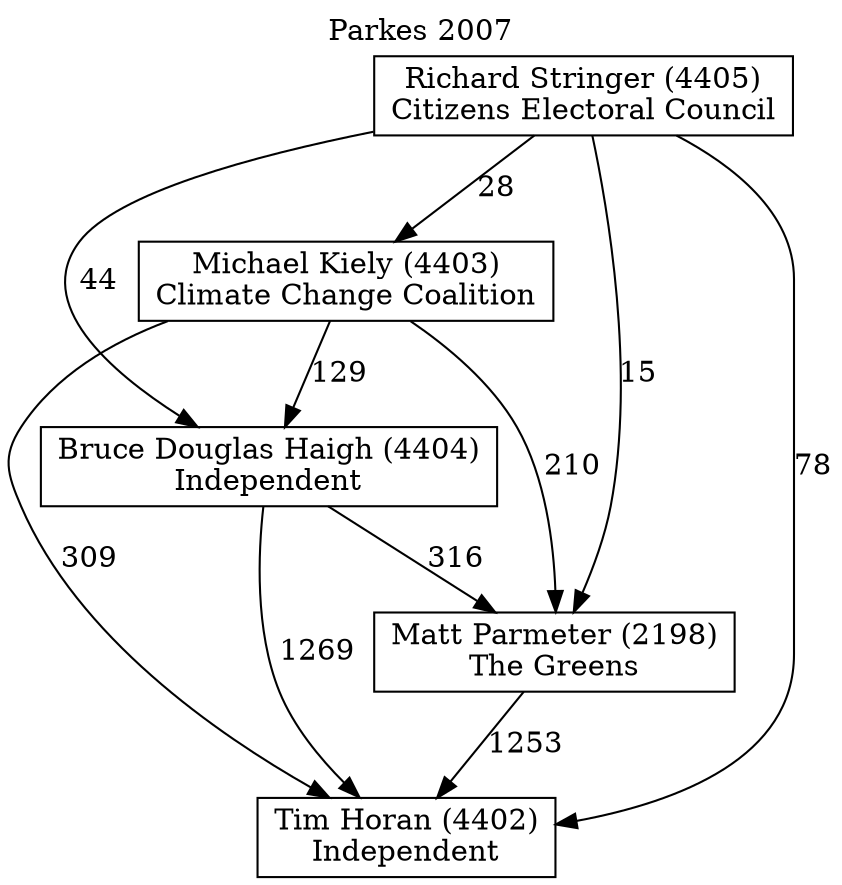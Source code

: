// House preference flow
digraph "Tim Horan (4402)_Parkes_2007" {
	graph [label="Parkes 2007" labelloc=t mclimit=10]
	node [shape=box]
	"Tim Horan (4402)" [label="Tim Horan (4402)
Independent"]
	"Matt Parmeter (2198)" [label="Matt Parmeter (2198)
The Greens"]
	"Bruce Douglas Haigh (4404)" [label="Bruce Douglas Haigh (4404)
Independent"]
	"Michael Kiely (4403)" [label="Michael Kiely (4403)
Climate Change Coalition"]
	"Richard Stringer (4405)" [label="Richard Stringer (4405)
Citizens Electoral Council"]
	"Matt Parmeter (2198)" -> "Tim Horan (4402)" [label=1253]
	"Bruce Douglas Haigh (4404)" -> "Matt Parmeter (2198)" [label=316]
	"Michael Kiely (4403)" -> "Bruce Douglas Haigh (4404)" [label=129]
	"Richard Stringer (4405)" -> "Michael Kiely (4403)" [label=28]
	"Bruce Douglas Haigh (4404)" -> "Tim Horan (4402)" [label=1269]
	"Michael Kiely (4403)" -> "Tim Horan (4402)" [label=309]
	"Richard Stringer (4405)" -> "Tim Horan (4402)" [label=78]
	"Richard Stringer (4405)" -> "Bruce Douglas Haigh (4404)" [label=44]
	"Michael Kiely (4403)" -> "Matt Parmeter (2198)" [label=210]
	"Richard Stringer (4405)" -> "Matt Parmeter (2198)" [label=15]
}
